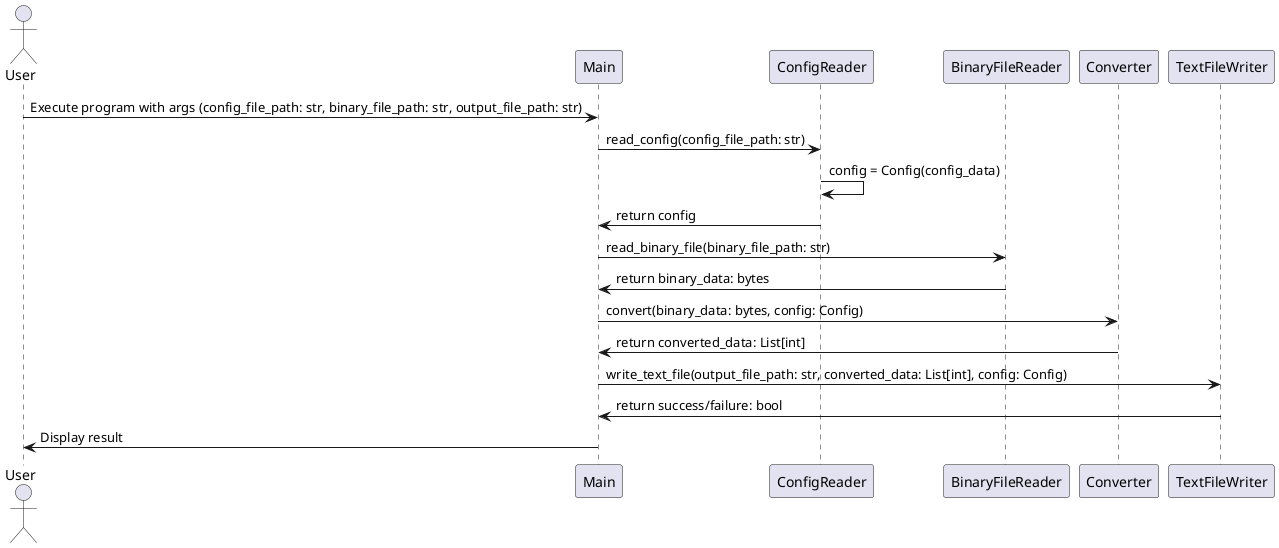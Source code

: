 @startuml raw_image_converter_シーケンス図

actor User
participant Main
participant ConfigReader
participant BinaryFileReader
participant Converter
participant TextFileWriter

User -> Main: Execute program with args (config_file_path: str, binary_file_path: str, output_file_path: str)
Main -> ConfigReader: read_config(config_file_path: str)
ConfigReader -> ConfigReader: config = Config(config_data)
ConfigReader -> Main: return config
Main -> BinaryFileReader: read_binary_file(binary_file_path: str)
BinaryFileReader -> Main: return binary_data: bytes
Main -> Converter: convert(binary_data: bytes, config: Config)
Converter -> Main: return converted_data: List[int]
Main -> TextFileWriter: write_text_file(output_file_path: str, converted_data: List[int], config: Config)
TextFileWriter -> Main: return success/failure: bool
Main -> User: Display result

@enduml